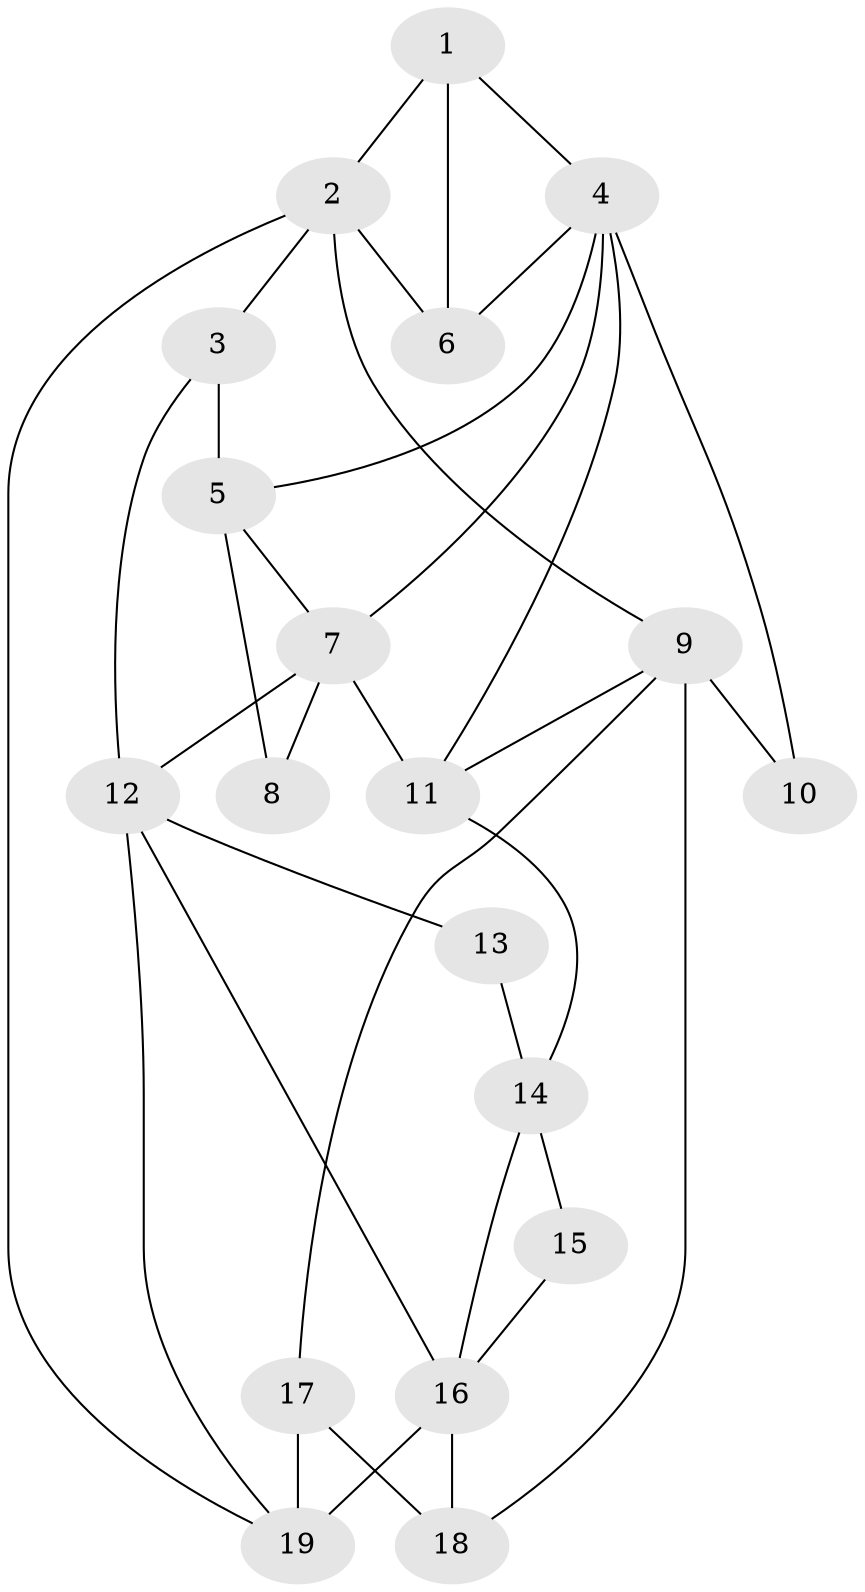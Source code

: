 // original degree distribution, {3: 0.04838709677419355, 5: 0.5, 6: 0.22580645161290322, 4: 0.22580645161290322}
// Generated by graph-tools (version 1.1) at 2025/54/03/04/25 22:54:49]
// undirected, 19 vertices, 35 edges
graph export_dot {
  node [color=gray90,style=filled];
  1;
  2;
  3;
  4;
  5;
  6;
  7;
  8;
  9;
  10;
  11;
  12;
  13;
  14;
  15;
  16;
  17;
  18;
  19;
  1 -- 2 [weight=1.0];
  1 -- 4 [weight=1.0];
  1 -- 6 [weight=2.0];
  2 -- 3 [weight=1.0];
  2 -- 6 [weight=1.0];
  2 -- 9 [weight=2.0];
  2 -- 19 [weight=1.0];
  3 -- 5 [weight=2.0];
  3 -- 12 [weight=1.0];
  4 -- 5 [weight=1.0];
  4 -- 6 [weight=1.0];
  4 -- 7 [weight=1.0];
  4 -- 10 [weight=1.0];
  4 -- 11 [weight=1.0];
  5 -- 7 [weight=1.0];
  5 -- 8 [weight=2.0];
  7 -- 8 [weight=1.0];
  7 -- 11 [weight=1.0];
  7 -- 12 [weight=1.0];
  9 -- 10 [weight=2.0];
  9 -- 11 [weight=1.0];
  9 -- 17 [weight=2.0];
  9 -- 18 [weight=1.0];
  11 -- 14 [weight=1.0];
  12 -- 13 [weight=1.0];
  12 -- 16 [weight=1.0];
  12 -- 19 [weight=1.0];
  13 -- 14 [weight=2.0];
  14 -- 15 [weight=2.0];
  14 -- 16 [weight=1.0];
  15 -- 16 [weight=1.0];
  16 -- 18 [weight=2.0];
  16 -- 19 [weight=1.0];
  17 -- 18 [weight=1.0];
  17 -- 19 [weight=2.0];
}
